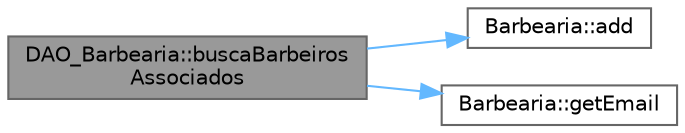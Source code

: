 digraph "DAO_Barbearia::buscaBarbeirosAssociados"
{
 // LATEX_PDF_SIZE
  bgcolor="transparent";
  edge [fontname=Helvetica,fontsize=10,labelfontname=Helvetica,labelfontsize=10];
  node [fontname=Helvetica,fontsize=10,shape=box,height=0.2,width=0.4];
  rankdir="LR";
  Node1 [id="Node000001",label="DAO_Barbearia::buscaBarbeiros\lAssociados",height=0.2,width=0.4,color="gray40", fillcolor="grey60", style="filled", fontcolor="black",tooltip="Busca os barbeiros associados a uma barbearia."];
  Node1 -> Node2 [id="edge1_Node000001_Node000002",color="steelblue1",style="solid",tooltip=" "];
  Node2 [id="Node000002",label="Barbearia::add",height=0.2,width=0.4,color="grey40", fillcolor="white", style="filled",URL="$class_barbearia.html#ac91091fe07d6c4ce27c7dc42eb7c08b4",tooltip=" "];
  Node1 -> Node3 [id="edge2_Node000001_Node000003",color="steelblue1",style="solid",tooltip=" "];
  Node3 [id="Node000003",label="Barbearia::getEmail",height=0.2,width=0.4,color="grey40", fillcolor="white", style="filled",URL="$class_barbearia.html#a738c06dff340fdf090f39b2d8752f768",tooltip=" "];
}
